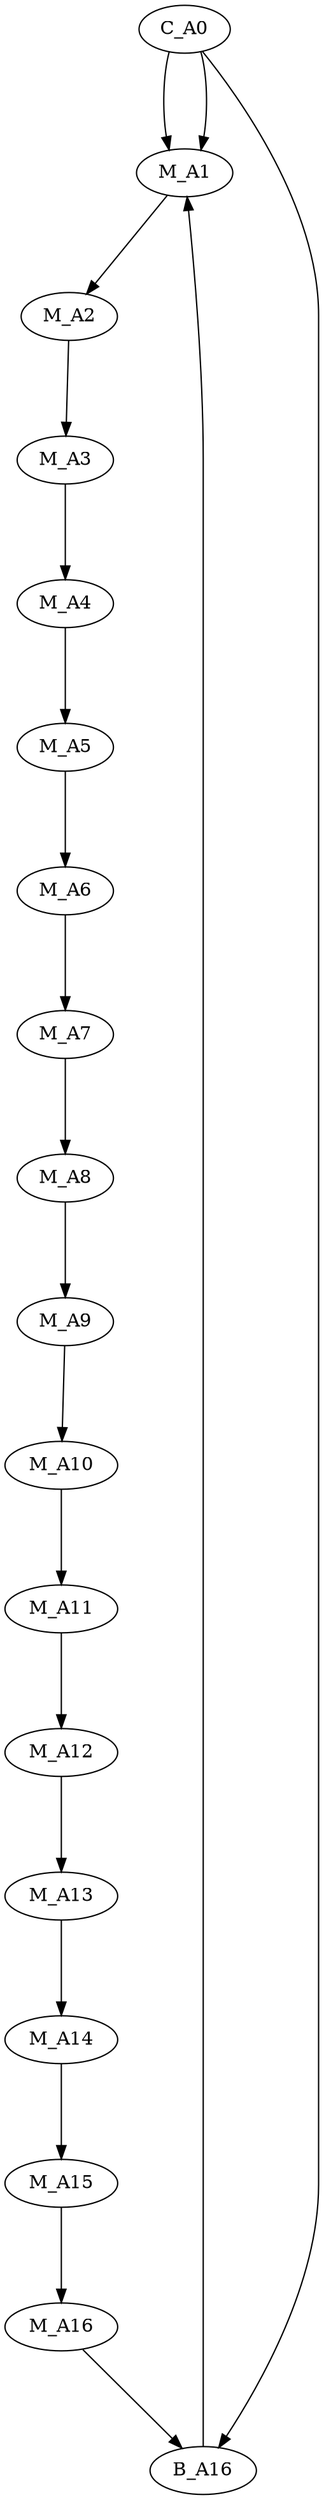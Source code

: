 digraph G {

// Commands to run this schedule
// $ dm-sched dev/wbm1 add <path_to_this_file>            # load pattern
// $ dm-cmd dev/wbm1 startpattern PatA                    # start pattern
// $ dm-cmd dev/wbm1 status -v                            # show sent message counts
// $ dm-cmd dev/wbm1 cleardiag                            # clear diagnostics

// This schedule is used to test the maximum data rate for SCU receiver.
// A bunch of timing messages are generated and sent by DM with different data rate and
// allowed maximum data rate is determined by counting lost messages on SCU.

// Each timing message with event ID 4043 (0xfcb) contains a pseudo MPS protocol in its parameter field:
// - parameter (8-byte): sender ID (6) + index (1) + MPS_flag (1)
// where:
// - sender ID: MAC address
// - index: MPS channel index
// - MPS_flag: OK (=1), NOK (=2), TEST (=3)

// Block of 16 timing messages (M_A1-16), each with different dev_ID, will be sent in a period of 'tperiod' [ns] and it is repeated 'qty' + 1 times.
// To send 6000 timing messages, this block should be iterated 375 times.
// To send msgs at rates 300/600/1000/1200/1500 Hz (264/528/880/1056/1320 Kbps), the value of 'tperiod' should vary between 53333/26666/16000/13333 us.

name="pseudo_MPS"
graph [rankdir   = TB, nodesep           = 0.6, mindist     = 1.0, ranksep = 1.0, overlap = false]
node [cpu="0", pattern=PatA, patentry=0, patexit=0,  style     = "filled", fillcolor = "white", color = "black"];
edge [type="defdst"];

C_A0 [type="flow",  patentry=1, toffs=0, qty="374", tvalid="0", vabs="true"];
M_A1 [type="tmsg",  patentry=1, toffs=0, fid=1, gid=4043, evtno=4043, sid="0", bpid="0", par="0xffffffffffff0001"];
M_A2 [type="tmsg",              toffs=0, fid=1, gid=4043, evtno=4043, sid="0", bpid="0", par="0xffffffffffff0101"];
M_A3 [type="tmsg",              toffs=0, fid=1, gid=4043, evtno=4043, sid="0", bpid="0", par="0xffffffffffff0201"];
M_A4 [type="tmsg",              toffs=0, fid=1, gid=4043, evtno=4043, sid="0", bpid="0", par="0xffffffffffff0301"];
M_A5 [type="tmsg",              toffs=0, fid=1, gid=4043, evtno=4043, sid="0", bpid="0", par="0xffffffffffff0401"];
M_A6 [type="tmsg",              toffs=0, fid=1, gid=4043, evtno=4043, sid="0", bpid="0", par="0xffffffffffff0501"];
M_A7 [type="tmsg",              toffs=0, fid=1, gid=4043, evtno=4043, sid="0", bpid="0", par="0xffffffffffff0601"];
M_A8 [type="tmsg",              toffs=0, fid=1, gid=4043, evtno=4043, sid="0", bpid="0", par="0xffffffffffff0701"];
M_A9 [type="tmsg",              toffs=0, fid=1, gid=4043, evtno=4043, sid="0", bpid="0", par="0xffffffffffff0801"];
M_A10 [type="tmsg",             toffs=0, fid=1, gid=4043, evtno=4043, sid="0", bpid="0", par="0xffffffffffff0901"];
M_A11 [type="tmsg",             toffs=0, fid=1, gid=4043, evtno=4043, sid="0", bpid="0", par="0xffffffffffff0a01"];
M_A12 [type="tmsg",             toffs=0, fid=1, gid=4043, evtno=4043, sid="0", bpid="0", par="0xffffffffffff0b01"];
M_A13 [type="tmsg",             toffs=0, fid=1, gid=4043, evtno=4043, sid="0", bpid="0", par="0xffffffffffff0c01"];
M_A14 [type="tmsg",             toffs=0, fid=1, gid=4043, evtno=4043, sid="0", bpid="0", par="0xffffffffffff0d01"];
M_A15 [type="tmsg",             toffs=0, fid=1, gid=4043, evtno=4043, sid="0", bpid="0", par="0xffffffffffff0e01"];
M_A16 [type="tmsg",             toffs=0, fid=1, gid=4043, evtno=4043, sid="0", bpid="0", par="0xffffffffffff0f01"];
B_A16 [type="block",            tperiod=26666666, qlo="true"];

C_A0 -> M_A1 -> M_A2 -> M_A3 -> M_A4 -> M_A5 -> M_A6 -> M_A7 -> M_A8 -> M_A9 -> M_A10 -> M_A11 -> M_A12 -> M_A13 -> M_A14 -> M_A15 -> M_A16 -> B_A16;
B_A16 -> M_A1 [type="altdst"];
C_A0 -> M_A1 [type="flowdst"];
C_A0 -> B_A16 [type="target"];

}
